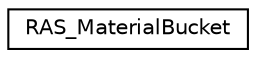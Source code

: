 digraph G
{
  edge [fontname="Helvetica",fontsize="10",labelfontname="Helvetica",labelfontsize="10"];
  node [fontname="Helvetica",fontsize="10",shape=record];
  rankdir=LR;
  Node1 [label="RAS_MaterialBucket",height=0.2,width=0.4,color="black", fillcolor="white", style="filled",URL="$de/dc6/classRAS__MaterialBucket.html"];
}
